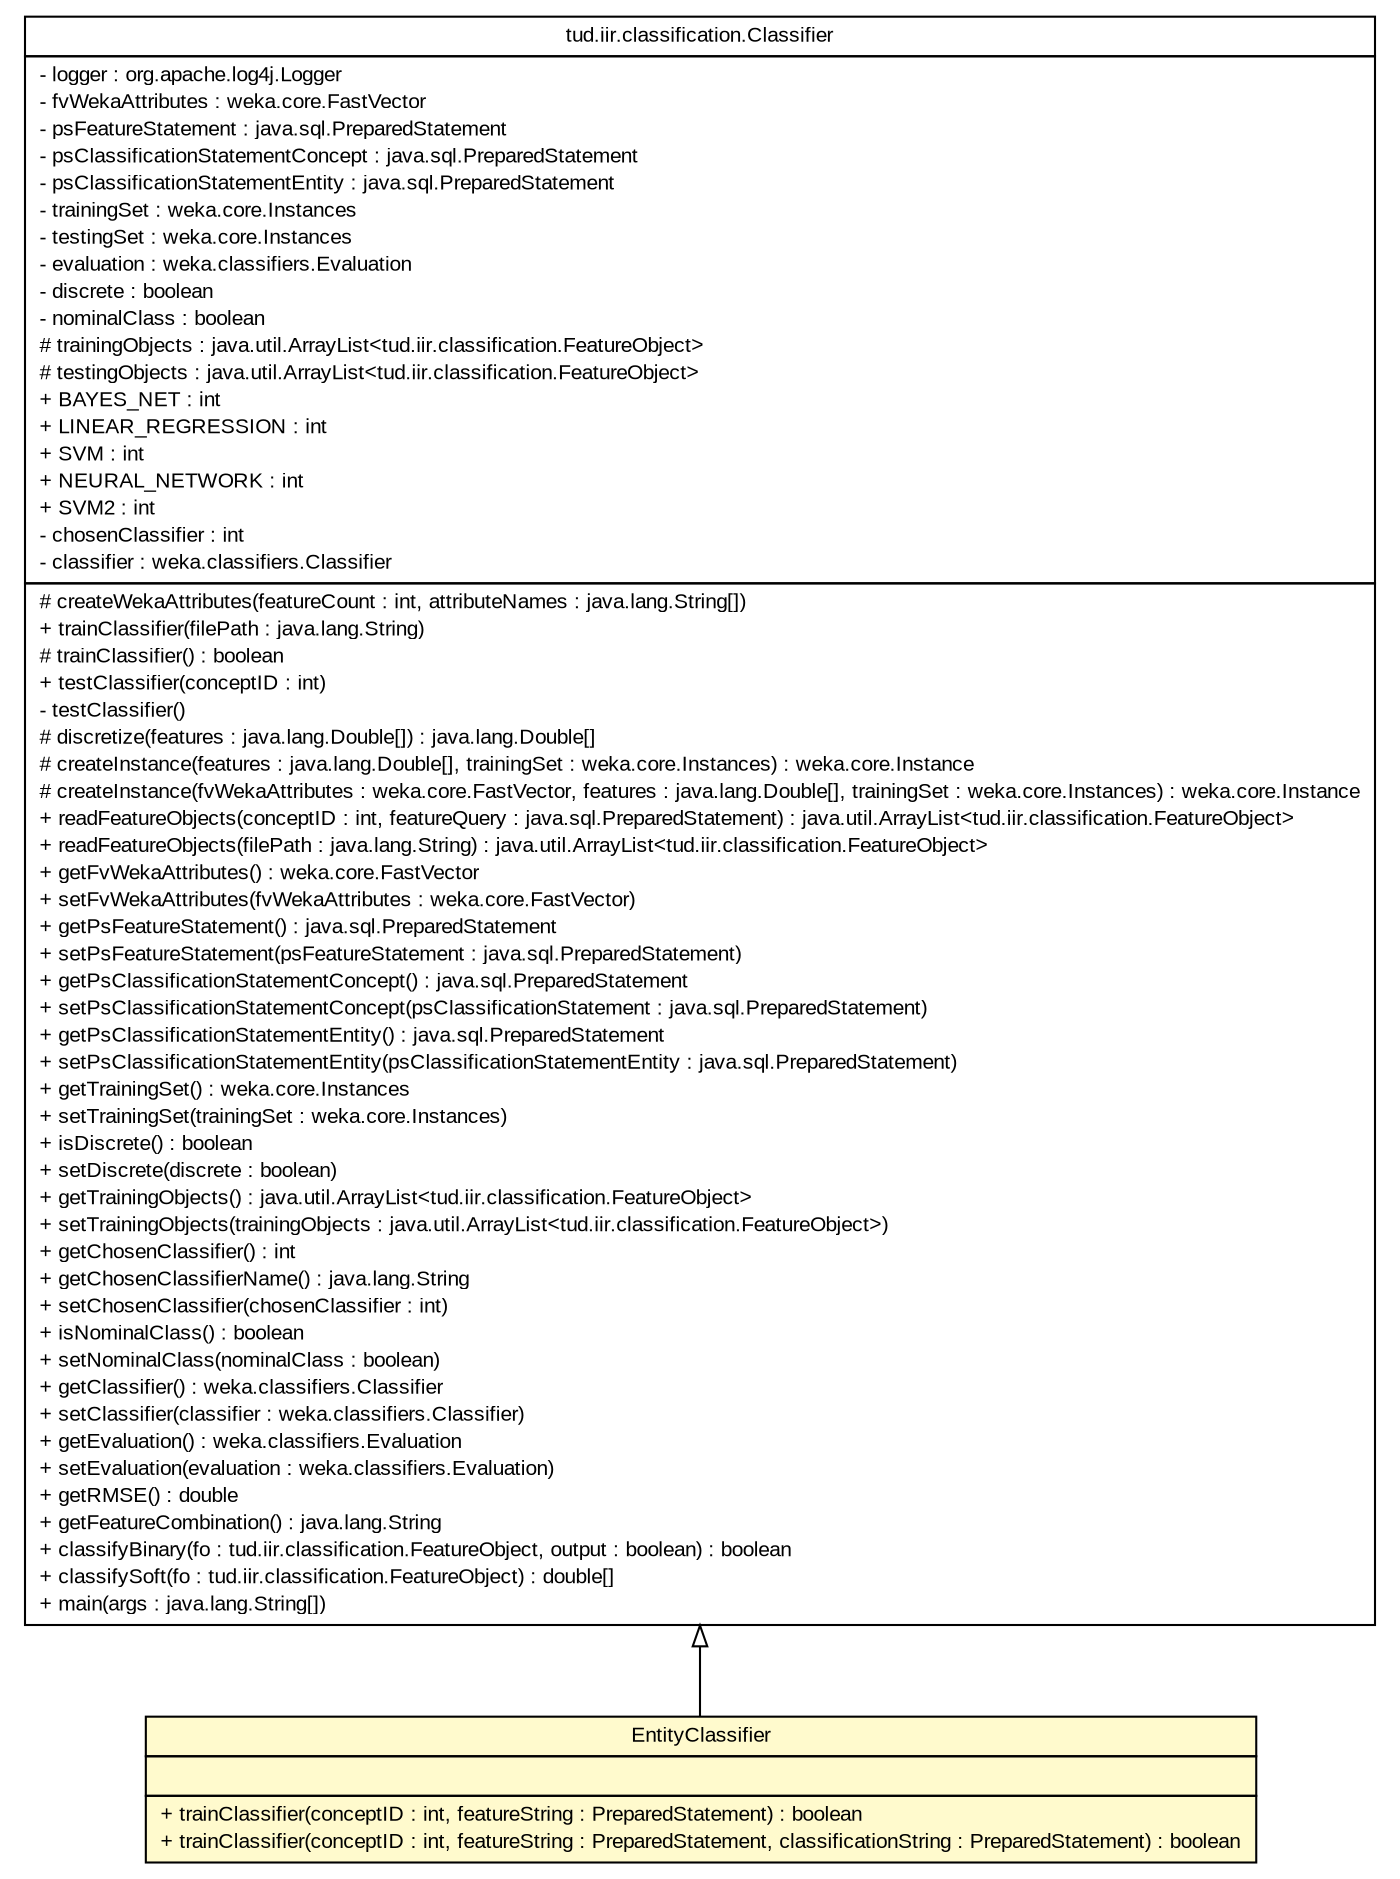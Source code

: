 #!/usr/local/bin/dot
#
# Class diagram 
# Generated by UMLGraph version 5.2 (http://www.umlgraph.org/)
#

digraph G {
	edge [fontname="arial",fontsize=10,labelfontname="arial",labelfontsize=10];
	node [fontname="arial",fontsize=10,shape=plaintext];
	nodesep=0.25;
	ranksep=0.5;
	// tud.iir.classification.Classifier
	c13315 [label=<<table title="tud.iir.classification.Classifier" border="0" cellborder="1" cellspacing="0" cellpadding="2" port="p" href="../Classifier.html">
		<tr><td><table border="0" cellspacing="0" cellpadding="1">
<tr><td align="center" balign="center"> tud.iir.classification.Classifier </td></tr>
		</table></td></tr>
		<tr><td><table border="0" cellspacing="0" cellpadding="1">
<tr><td align="left" balign="left"> - logger : org.apache.log4j.Logger </td></tr>
<tr><td align="left" balign="left"> - fvWekaAttributes : weka.core.FastVector </td></tr>
<tr><td align="left" balign="left"> - psFeatureStatement : java.sql.PreparedStatement </td></tr>
<tr><td align="left" balign="left"> - psClassificationStatementConcept : java.sql.PreparedStatement </td></tr>
<tr><td align="left" balign="left"> - psClassificationStatementEntity : java.sql.PreparedStatement </td></tr>
<tr><td align="left" balign="left"> - trainingSet : weka.core.Instances </td></tr>
<tr><td align="left" balign="left"> - testingSet : weka.core.Instances </td></tr>
<tr><td align="left" balign="left"> - evaluation : weka.classifiers.Evaluation </td></tr>
<tr><td align="left" balign="left"> - discrete : boolean </td></tr>
<tr><td align="left" balign="left"> - nominalClass : boolean </td></tr>
<tr><td align="left" balign="left"> # trainingObjects : java.util.ArrayList&lt;tud.iir.classification.FeatureObject&gt; </td></tr>
<tr><td align="left" balign="left"> # testingObjects : java.util.ArrayList&lt;tud.iir.classification.FeatureObject&gt; </td></tr>
<tr><td align="left" balign="left"> + BAYES_NET : int </td></tr>
<tr><td align="left" balign="left"> + LINEAR_REGRESSION : int </td></tr>
<tr><td align="left" balign="left"> + SVM : int </td></tr>
<tr><td align="left" balign="left"> + NEURAL_NETWORK : int </td></tr>
<tr><td align="left" balign="left"> + SVM2 : int </td></tr>
<tr><td align="left" balign="left"> - chosenClassifier : int </td></tr>
<tr><td align="left" balign="left"> - classifier : weka.classifiers.Classifier </td></tr>
		</table></td></tr>
		<tr><td><table border="0" cellspacing="0" cellpadding="1">
<tr><td align="left" balign="left"> # createWekaAttributes(featureCount : int, attributeNames : java.lang.String[]) </td></tr>
<tr><td align="left" balign="left"> + trainClassifier(filePath : java.lang.String) </td></tr>
<tr><td align="left" balign="left"> # trainClassifier() : boolean </td></tr>
<tr><td align="left" balign="left"> + testClassifier(conceptID : int) </td></tr>
<tr><td align="left" balign="left"> - testClassifier() </td></tr>
<tr><td align="left" balign="left"> # discretize(features : java.lang.Double[]) : java.lang.Double[] </td></tr>
<tr><td align="left" balign="left"> # createInstance(features : java.lang.Double[], trainingSet : weka.core.Instances) : weka.core.Instance </td></tr>
<tr><td align="left" balign="left"> # createInstance(fvWekaAttributes : weka.core.FastVector, features : java.lang.Double[], trainingSet : weka.core.Instances) : weka.core.Instance </td></tr>
<tr><td align="left" balign="left"> + readFeatureObjects(conceptID : int, featureQuery : java.sql.PreparedStatement) : java.util.ArrayList&lt;tud.iir.classification.FeatureObject&gt; </td></tr>
<tr><td align="left" balign="left"> + readFeatureObjects(filePath : java.lang.String) : java.util.ArrayList&lt;tud.iir.classification.FeatureObject&gt; </td></tr>
<tr><td align="left" balign="left"> + getFvWekaAttributes() : weka.core.FastVector </td></tr>
<tr><td align="left" balign="left"> + setFvWekaAttributes(fvWekaAttributes : weka.core.FastVector) </td></tr>
<tr><td align="left" balign="left"> + getPsFeatureStatement() : java.sql.PreparedStatement </td></tr>
<tr><td align="left" balign="left"> + setPsFeatureStatement(psFeatureStatement : java.sql.PreparedStatement) </td></tr>
<tr><td align="left" balign="left"> + getPsClassificationStatementConcept() : java.sql.PreparedStatement </td></tr>
<tr><td align="left" balign="left"> + setPsClassificationStatementConcept(psClassificationStatement : java.sql.PreparedStatement) </td></tr>
<tr><td align="left" balign="left"> + getPsClassificationStatementEntity() : java.sql.PreparedStatement </td></tr>
<tr><td align="left" balign="left"> + setPsClassificationStatementEntity(psClassificationStatementEntity : java.sql.PreparedStatement) </td></tr>
<tr><td align="left" balign="left"> + getTrainingSet() : weka.core.Instances </td></tr>
<tr><td align="left" balign="left"> + setTrainingSet(trainingSet : weka.core.Instances) </td></tr>
<tr><td align="left" balign="left"> + isDiscrete() : boolean </td></tr>
<tr><td align="left" balign="left"> + setDiscrete(discrete : boolean) </td></tr>
<tr><td align="left" balign="left"> + getTrainingObjects() : java.util.ArrayList&lt;tud.iir.classification.FeatureObject&gt; </td></tr>
<tr><td align="left" balign="left"> + setTrainingObjects(trainingObjects : java.util.ArrayList&lt;tud.iir.classification.FeatureObject&gt;) </td></tr>
<tr><td align="left" balign="left"> + getChosenClassifier() : int </td></tr>
<tr><td align="left" balign="left"> + getChosenClassifierName() : java.lang.String </td></tr>
<tr><td align="left" balign="left"> + setChosenClassifier(chosenClassifier : int) </td></tr>
<tr><td align="left" balign="left"> + isNominalClass() : boolean </td></tr>
<tr><td align="left" balign="left"> + setNominalClass(nominalClass : boolean) </td></tr>
<tr><td align="left" balign="left"> + getClassifier() : weka.classifiers.Classifier </td></tr>
<tr><td align="left" balign="left"> + setClassifier(classifier : weka.classifiers.Classifier) </td></tr>
<tr><td align="left" balign="left"> + getEvaluation() : weka.classifiers.Evaluation </td></tr>
<tr><td align="left" balign="left"> + setEvaluation(evaluation : weka.classifiers.Evaluation) </td></tr>
<tr><td align="left" balign="left"> + getRMSE() : double </td></tr>
<tr><td align="left" balign="left"> + getFeatureCombination() : java.lang.String </td></tr>
<tr><td align="left" balign="left"> + classifyBinary(fo : tud.iir.classification.FeatureObject, output : boolean) : boolean </td></tr>
<tr><td align="left" balign="left"> + classifySoft(fo : tud.iir.classification.FeatureObject) : double[] </td></tr>
<tr><td align="left" balign="left"> + main(args : java.lang.String[]) </td></tr>
		</table></td></tr>
		</table>>, fontname="arial", fontcolor="black", fontsize=10.0];
	// tud.iir.classification.entity.EntityClassifier
	c13332 [label=<<table title="tud.iir.classification.entity.EntityClassifier" border="0" cellborder="1" cellspacing="0" cellpadding="2" port="p" bgcolor="lemonChiffon" href="./EntityClassifier.html">
		<tr><td><table border="0" cellspacing="0" cellpadding="1">
<tr><td align="center" balign="center"> EntityClassifier </td></tr>
		</table></td></tr>
		<tr><td><table border="0" cellspacing="0" cellpadding="1">
<tr><td align="left" balign="left">  </td></tr>
		</table></td></tr>
		<tr><td><table border="0" cellspacing="0" cellpadding="1">
<tr><td align="left" balign="left"> + trainClassifier(conceptID : int, featureString : PreparedStatement) : boolean </td></tr>
<tr><td align="left" balign="left"> + trainClassifier(conceptID : int, featureString : PreparedStatement, classificationString : PreparedStatement) : boolean </td></tr>
		</table></td></tr>
		</table>>, fontname="arial", fontcolor="black", fontsize=10.0];
	//tud.iir.classification.entity.EntityClassifier extends tud.iir.classification.Classifier
	c13315:p -> c13332:p [dir=back,arrowtail=empty];
}

